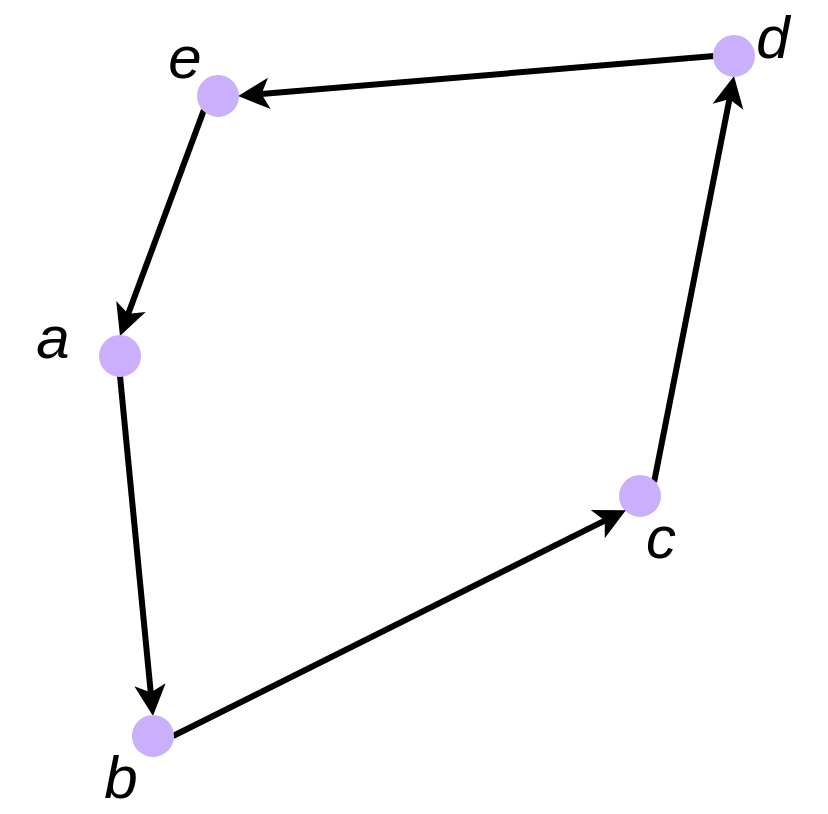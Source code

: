 <mxfile version="15.4.1" type="device"><diagram id="s41e2EAJUp--8R-RXPy0" name="Page-1"><mxGraphModel dx="1102" dy="630" grid="1" gridSize="10" guides="1" tooltips="1" connect="1" arrows="1" fold="1" page="1" pageScale="1" pageWidth="827" pageHeight="1169" math="0" shadow="0"><root><mxCell id="0"/><mxCell id="1" parent="0"/><mxCell id="roLOXN260xKeCdtdi1Y_-31" style="edgeStyle=none;orthogonalLoop=1;jettySize=auto;html=1;exitX=1;exitY=0;exitDx=0;exitDy=0;entryX=0.5;entryY=1;entryDx=0;entryDy=0;fontSize=30;strokeColor=default;strokeWidth=3;" edge="1" parent="1" source="MkphCcu4oH7O8QRASEuw-11" target="roLOXN260xKeCdtdi1Y_-23"><mxGeometry relative="1" as="geometry"/></mxCell><mxCell id="MkphCcu4oH7O8QRASEuw-11" value="" style="ellipse;fillColor=#CAB0FC;strokeColor=#CAB0FC;labelBackgroundColor=#000000;" parent="1" vertex="1"><mxGeometry x="420" y="330" width="20" height="20" as="geometry"/></mxCell><mxCell id="MkphCcu4oH7O8QRASEuw-14" value="c" style="text;html=1;strokeColor=none;fillColor=none;align=center;verticalAlign=middle;whiteSpace=wrap;rounded=0;labelBackgroundColor=none;fontColor=#000000;fontStyle=2;fontSize=30;" parent="1" vertex="1"><mxGeometry x="414" y="350" width="53" height="20" as="geometry"/></mxCell><mxCell id="roLOXN260xKeCdtdi1Y_-17" value="d" style="text;html=1;strokeColor=none;fillColor=none;align=center;verticalAlign=middle;whiteSpace=wrap;rounded=0;labelBackgroundColor=none;fontColor=#000000;fontStyle=2;fontSize=30;" vertex="1" parent="1"><mxGeometry x="470" y="100" width="53" height="20" as="geometry"/></mxCell><mxCell id="roLOXN260xKeCdtdi1Y_-18" value="e" style="text;html=1;strokeColor=none;fillColor=none;align=center;verticalAlign=middle;whiteSpace=wrap;rounded=0;labelBackgroundColor=none;fontColor=#000000;fontStyle=2;fontSize=30;" vertex="1" parent="1"><mxGeometry x="176" y="110" width="53" height="20" as="geometry"/></mxCell><mxCell id="roLOXN260xKeCdtdi1Y_-20" value="a" style="text;html=1;strokeColor=none;fillColor=none;align=center;verticalAlign=middle;whiteSpace=wrap;rounded=0;labelBackgroundColor=none;fontColor=#000000;fontStyle=2;fontSize=30;" vertex="1" parent="1"><mxGeometry x="110" y="250" width="53" height="20" as="geometry"/></mxCell><mxCell id="roLOXN260xKeCdtdi1Y_-21" value="b" style="text;html=1;strokeColor=none;fillColor=none;align=center;verticalAlign=middle;whiteSpace=wrap;rounded=0;labelBackgroundColor=none;fontColor=#000000;fontStyle=2;fontSize=30;" vertex="1" parent="1"><mxGeometry x="143.5" y="470" width="53" height="20" as="geometry"/></mxCell><mxCell id="roLOXN260xKeCdtdi1Y_-30" style="edgeStyle=none;orthogonalLoop=1;jettySize=auto;html=1;exitX=0;exitY=0.5;exitDx=0;exitDy=0;entryX=1;entryY=0.5;entryDx=0;entryDy=0;fontSize=30;strokeColor=default;strokeWidth=3;" edge="1" parent="1" source="roLOXN260xKeCdtdi1Y_-23" target="roLOXN260xKeCdtdi1Y_-24"><mxGeometry relative="1" as="geometry"/></mxCell><mxCell id="roLOXN260xKeCdtdi1Y_-23" value="" style="ellipse;fillColor=#CAB0FC;strokeColor=#CAB0FC;labelBackgroundColor=#000000;" vertex="1" parent="1"><mxGeometry x="467" y="110" width="20" height="20" as="geometry"/></mxCell><mxCell id="roLOXN260xKeCdtdi1Y_-33" style="edgeStyle=none;orthogonalLoop=1;jettySize=auto;html=1;exitX=0;exitY=1;exitDx=0;exitDy=0;entryX=0.5;entryY=0;entryDx=0;entryDy=0;fontSize=30;strokeColor=default;strokeWidth=3;" edge="1" parent="1" source="roLOXN260xKeCdtdi1Y_-24" target="roLOXN260xKeCdtdi1Y_-25"><mxGeometry relative="1" as="geometry"/></mxCell><mxCell id="roLOXN260xKeCdtdi1Y_-24" value="" style="ellipse;fillColor=#CAB0FC;strokeColor=#CAB0FC;labelBackgroundColor=#000000;" vertex="1" parent="1"><mxGeometry x="209" y="130" width="20" height="20" as="geometry"/></mxCell><mxCell id="roLOXN260xKeCdtdi1Y_-32" style="edgeStyle=none;orthogonalLoop=1;jettySize=auto;html=1;exitX=0.5;exitY=1;exitDx=0;exitDy=0;entryX=0.5;entryY=0;entryDx=0;entryDy=0;fontSize=30;strokeColor=default;strokeWidth=3;" edge="1" parent="1" source="roLOXN260xKeCdtdi1Y_-25" target="roLOXN260xKeCdtdi1Y_-26"><mxGeometry relative="1" as="geometry"/></mxCell><mxCell id="roLOXN260xKeCdtdi1Y_-25" value="" style="ellipse;fillColor=#CAB0FC;strokeColor=#CAB0FC;labelBackgroundColor=#000000;" vertex="1" parent="1"><mxGeometry x="160" y="260" width="20" height="20" as="geometry"/></mxCell><mxCell id="roLOXN260xKeCdtdi1Y_-29" style="edgeStyle=none;orthogonalLoop=1;jettySize=auto;html=1;exitX=1;exitY=0.5;exitDx=0;exitDy=0;entryX=0;entryY=1;entryDx=0;entryDy=0;fontSize=30;strokeColor=default;strokeWidth=3;" edge="1" parent="1" source="roLOXN260xKeCdtdi1Y_-26" target="MkphCcu4oH7O8QRASEuw-11"><mxGeometry relative="1" as="geometry"/></mxCell><mxCell id="roLOXN260xKeCdtdi1Y_-26" value="" style="ellipse;fillColor=#CAB0FC;strokeColor=#CAB0FC;labelBackgroundColor=#000000;" vertex="1" parent="1"><mxGeometry x="176.5" y="450" width="20" height="20" as="geometry"/></mxCell></root></mxGraphModel></diagram></mxfile>